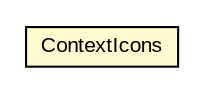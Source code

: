 #!/usr/local/bin/dot
#
# Class diagram 
# Generated by UMLGraph version 5.3 (http://www.umlgraph.org/)
#

digraph G {
	edge [fontname="arial",fontsize=10,labelfontname="arial",labelfontsize=10];
	node [fontname="arial",fontsize=10,shape=plaintext];
	nodesep=0.25;
	ranksep=0.5;
	// context.arch.intelligibility.presenters.ContextIcons
	c149913 [label=<<table title="context.arch.intelligibility.presenters.ContextIcons" border="0" cellborder="1" cellspacing="0" cellpadding="2" port="p" bgcolor="lemonChiffon" href="./ContextIcons.html">
		<tr><td><table border="0" cellspacing="0" cellpadding="1">
<tr><td align="center" balign="center"> ContextIcons </td></tr>
		</table></td></tr>
		</table>>, fontname="arial", fontcolor="black", fontsize=10.0];
}

